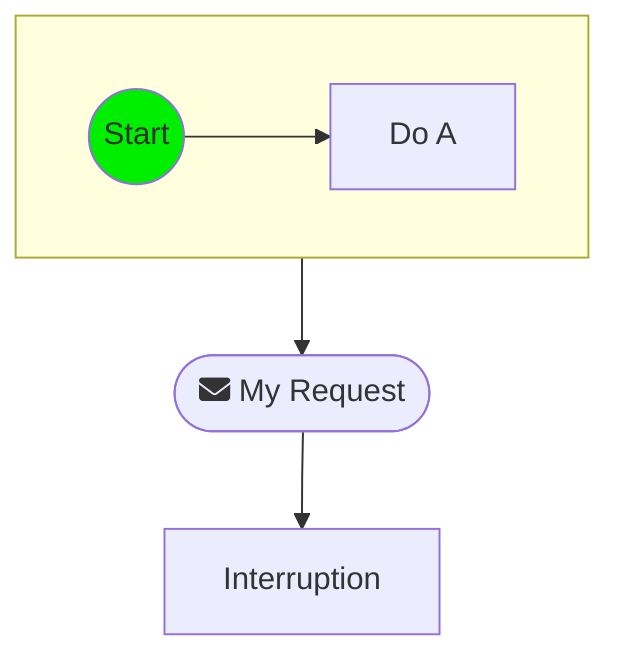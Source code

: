flowchart TD
node0:::executed@{ shape: circle, label: "Start"}
subgraph node1 [" "]
node2["Do A"]
node0 --> node2
end
node5@{ shape: stadium, label: "fa:fa-envelope My Request"}
node1 --> node5
node6["Interruption"]
node5 --> node6
classDef executed fill:#0e0